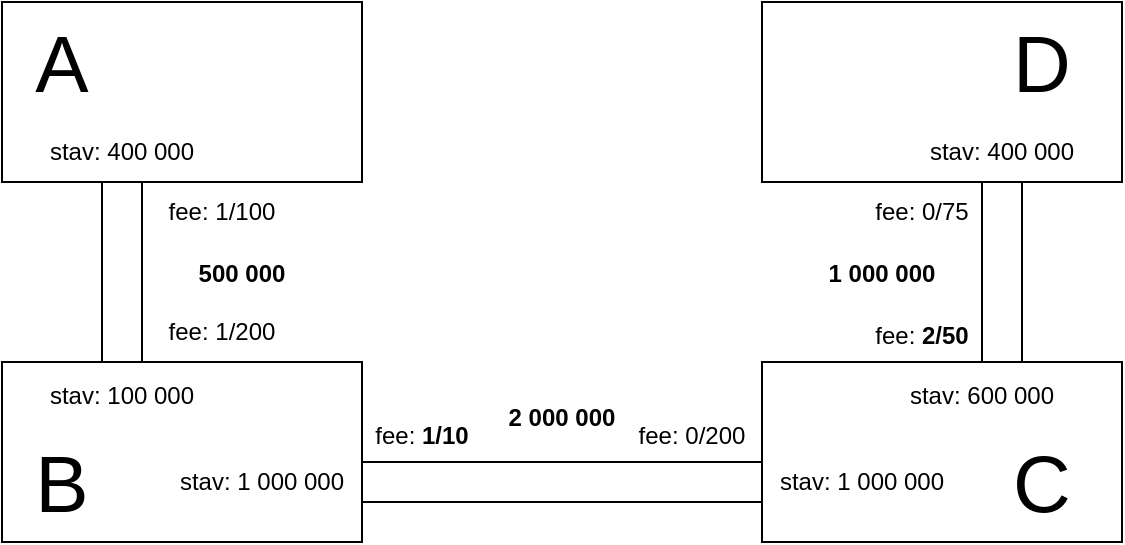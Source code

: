 <mxfile version="14.9.6" type="device"><diagram id="nJmo1MeJMTxPX2XCmWua" name="Stránka-1"><mxGraphModel dx="1550" dy="895" grid="1" gridSize="10" guides="1" tooltips="1" connect="1" arrows="1" fold="1" page="1" pageScale="1" pageWidth="1169" pageHeight="827" math="0" shadow="0"><root><mxCell id="0"/><mxCell id="1" parent="0"/><mxCell id="Kr1m1AjmEM8Lvie4a58P-1" value="" style="rounded=0;whiteSpace=wrap;html=1;" vertex="1" parent="1"><mxGeometry x="170" y="160" width="180" height="90" as="geometry"/></mxCell><mxCell id="Kr1m1AjmEM8Lvie4a58P-3" value="" style="rounded=0;whiteSpace=wrap;html=1;" vertex="1" parent="1"><mxGeometry x="550" y="160" width="180" height="90" as="geometry"/></mxCell><mxCell id="Kr1m1AjmEM8Lvie4a58P-4" value="" style="rounded=0;whiteSpace=wrap;html=1;" vertex="1" parent="1"><mxGeometry x="170" y="340" width="180" height="90" as="geometry"/></mxCell><mxCell id="Kr1m1AjmEM8Lvie4a58P-5" value="" style="rounded=0;whiteSpace=wrap;html=1;" vertex="1" parent="1"><mxGeometry x="550" y="340" width="180" height="90" as="geometry"/></mxCell><mxCell id="Kr1m1AjmEM8Lvie4a58P-6" value="" style="rounded=0;whiteSpace=wrap;html=1;" vertex="1" parent="1"><mxGeometry x="350" y="390" width="200" height="20" as="geometry"/></mxCell><mxCell id="Kr1m1AjmEM8Lvie4a58P-7" value="" style="rounded=0;whiteSpace=wrap;html=1;" vertex="1" parent="1"><mxGeometry x="220" y="250" width="20" height="90" as="geometry"/></mxCell><mxCell id="Kr1m1AjmEM8Lvie4a58P-8" value="" style="rounded=0;whiteSpace=wrap;html=1;" vertex="1" parent="1"><mxGeometry x="660" y="250" width="20" height="90" as="geometry"/></mxCell><mxCell id="Kr1m1AjmEM8Lvie4a58P-9" value="&lt;b&gt;2 000 000&lt;/b&gt;" style="text;html=1;strokeColor=none;fillColor=none;align=center;verticalAlign=middle;whiteSpace=wrap;rounded=0;" vertex="1" parent="1"><mxGeometry x="400" y="358" width="100" height="20" as="geometry"/></mxCell><mxCell id="Kr1m1AjmEM8Lvie4a58P-10" value="&lt;b&gt;500 000&lt;/b&gt;" style="text;html=1;strokeColor=none;fillColor=none;align=center;verticalAlign=middle;whiteSpace=wrap;rounded=0;" vertex="1" parent="1"><mxGeometry x="240" y="286" width="100" height="20" as="geometry"/></mxCell><mxCell id="Kr1m1AjmEM8Lvie4a58P-11" value="&lt;b&gt;1 000 000&lt;/b&gt;" style="text;html=1;strokeColor=none;fillColor=none;align=center;verticalAlign=middle;whiteSpace=wrap;rounded=0;" vertex="1" parent="1"><mxGeometry x="560" y="286" width="100" height="20" as="geometry"/></mxCell><mxCell id="Kr1m1AjmEM8Lvie4a58P-12" value="stav: 400 000" style="text;html=1;strokeColor=none;fillColor=none;align=center;verticalAlign=middle;whiteSpace=wrap;rounded=0;" vertex="1" parent="1"><mxGeometry x="170" y="220" width="120" height="30" as="geometry"/></mxCell><mxCell id="Kr1m1AjmEM8Lvie4a58P-13" value="stav: 100 000" style="text;html=1;strokeColor=none;fillColor=none;align=center;verticalAlign=middle;whiteSpace=wrap;rounded=0;" vertex="1" parent="1"><mxGeometry x="170" y="342" width="120" height="30" as="geometry"/></mxCell><mxCell id="Kr1m1AjmEM8Lvie4a58P-14" value="A" style="text;html=1;strokeColor=none;fillColor=none;align=center;verticalAlign=middle;whiteSpace=wrap;rounded=0;fontSize=40;" vertex="1" parent="1"><mxGeometry x="180" y="180" width="40" height="20" as="geometry"/></mxCell><mxCell id="Kr1m1AjmEM8Lvie4a58P-15" value="D" style="text;html=1;strokeColor=none;fillColor=none;align=center;verticalAlign=middle;whiteSpace=wrap;rounded=0;fontSize=40;" vertex="1" parent="1"><mxGeometry x="670" y="180" width="40" height="20" as="geometry"/></mxCell><mxCell id="Kr1m1AjmEM8Lvie4a58P-16" value="B" style="text;html=1;strokeColor=none;fillColor=none;align=center;verticalAlign=middle;whiteSpace=wrap;rounded=0;fontSize=40;" vertex="1" parent="1"><mxGeometry x="180" y="390" width="40" height="20" as="geometry"/></mxCell><mxCell id="Kr1m1AjmEM8Lvie4a58P-17" value="C" style="text;html=1;strokeColor=none;fillColor=none;align=center;verticalAlign=middle;whiteSpace=wrap;rounded=0;fontSize=40;" vertex="1" parent="1"><mxGeometry x="670" y="390" width="40" height="20" as="geometry"/></mxCell><mxCell id="Kr1m1AjmEM8Lvie4a58P-19" value="stav: 1 000 000" style="text;html=1;strokeColor=none;fillColor=none;align=center;verticalAlign=middle;whiteSpace=wrap;rounded=0;" vertex="1" parent="1"><mxGeometry x="250" y="385" width="100" height="30" as="geometry"/></mxCell><mxCell id="Kr1m1AjmEM8Lvie4a58P-24" value="stav: 1 000 000" style="text;html=1;strokeColor=none;fillColor=none;align=center;verticalAlign=middle;whiteSpace=wrap;rounded=0;" vertex="1" parent="1"><mxGeometry x="550" y="385" width="100" height="30" as="geometry"/></mxCell><mxCell id="Kr1m1AjmEM8Lvie4a58P-25" value="stav: 600 000" style="text;html=1;strokeColor=none;fillColor=none;align=center;verticalAlign=middle;whiteSpace=wrap;rounded=0;" vertex="1" parent="1"><mxGeometry x="600" y="342" width="120" height="30" as="geometry"/></mxCell><mxCell id="Kr1m1AjmEM8Lvie4a58P-26" value="stav: 400 000" style="text;html=1;strokeColor=none;fillColor=none;align=center;verticalAlign=middle;whiteSpace=wrap;rounded=0;" vertex="1" parent="1"><mxGeometry x="610" y="220" width="120" height="30" as="geometry"/></mxCell><mxCell id="Kr1m1AjmEM8Lvie4a58P-30" value="fee: 1/100" style="text;html=1;strokeColor=none;fillColor=none;align=center;verticalAlign=middle;whiteSpace=wrap;rounded=0;" vertex="1" parent="1"><mxGeometry x="250" y="250" width="60" height="30" as="geometry"/></mxCell><mxCell id="Kr1m1AjmEM8Lvie4a58P-31" value="fee: 1/200" style="text;html=1;strokeColor=none;fillColor=none;align=center;verticalAlign=middle;whiteSpace=wrap;rounded=0;" vertex="1" parent="1"><mxGeometry x="250" y="310" width="60" height="30" as="geometry"/></mxCell><mxCell id="Kr1m1AjmEM8Lvie4a58P-32" value="fee: &lt;b&gt;1/10&lt;/b&gt;" style="text;html=1;strokeColor=none;fillColor=none;align=center;verticalAlign=middle;whiteSpace=wrap;rounded=0;" vertex="1" parent="1"><mxGeometry x="320" y="362" width="120" height="30" as="geometry"/></mxCell><mxCell id="Kr1m1AjmEM8Lvie4a58P-33" value="fee: 0/200" style="text;html=1;strokeColor=none;fillColor=none;align=center;verticalAlign=middle;whiteSpace=wrap;rounded=0;" vertex="1" parent="1"><mxGeometry x="480" y="362" width="70" height="30" as="geometry"/></mxCell><mxCell id="Kr1m1AjmEM8Lvie4a58P-34" value="fee: &lt;b&gt;2/50&lt;/b&gt;" style="text;html=1;strokeColor=none;fillColor=none;align=center;verticalAlign=middle;whiteSpace=wrap;rounded=0;" vertex="1" parent="1"><mxGeometry x="570" y="312" width="120" height="30" as="geometry"/></mxCell><mxCell id="Kr1m1AjmEM8Lvie4a58P-35" value="fee: 0/75" style="text;html=1;strokeColor=none;fillColor=none;align=center;verticalAlign=middle;whiteSpace=wrap;rounded=0;" vertex="1" parent="1"><mxGeometry x="570" y="250" width="120" height="30" as="geometry"/></mxCell></root></mxGraphModel></diagram></mxfile>
